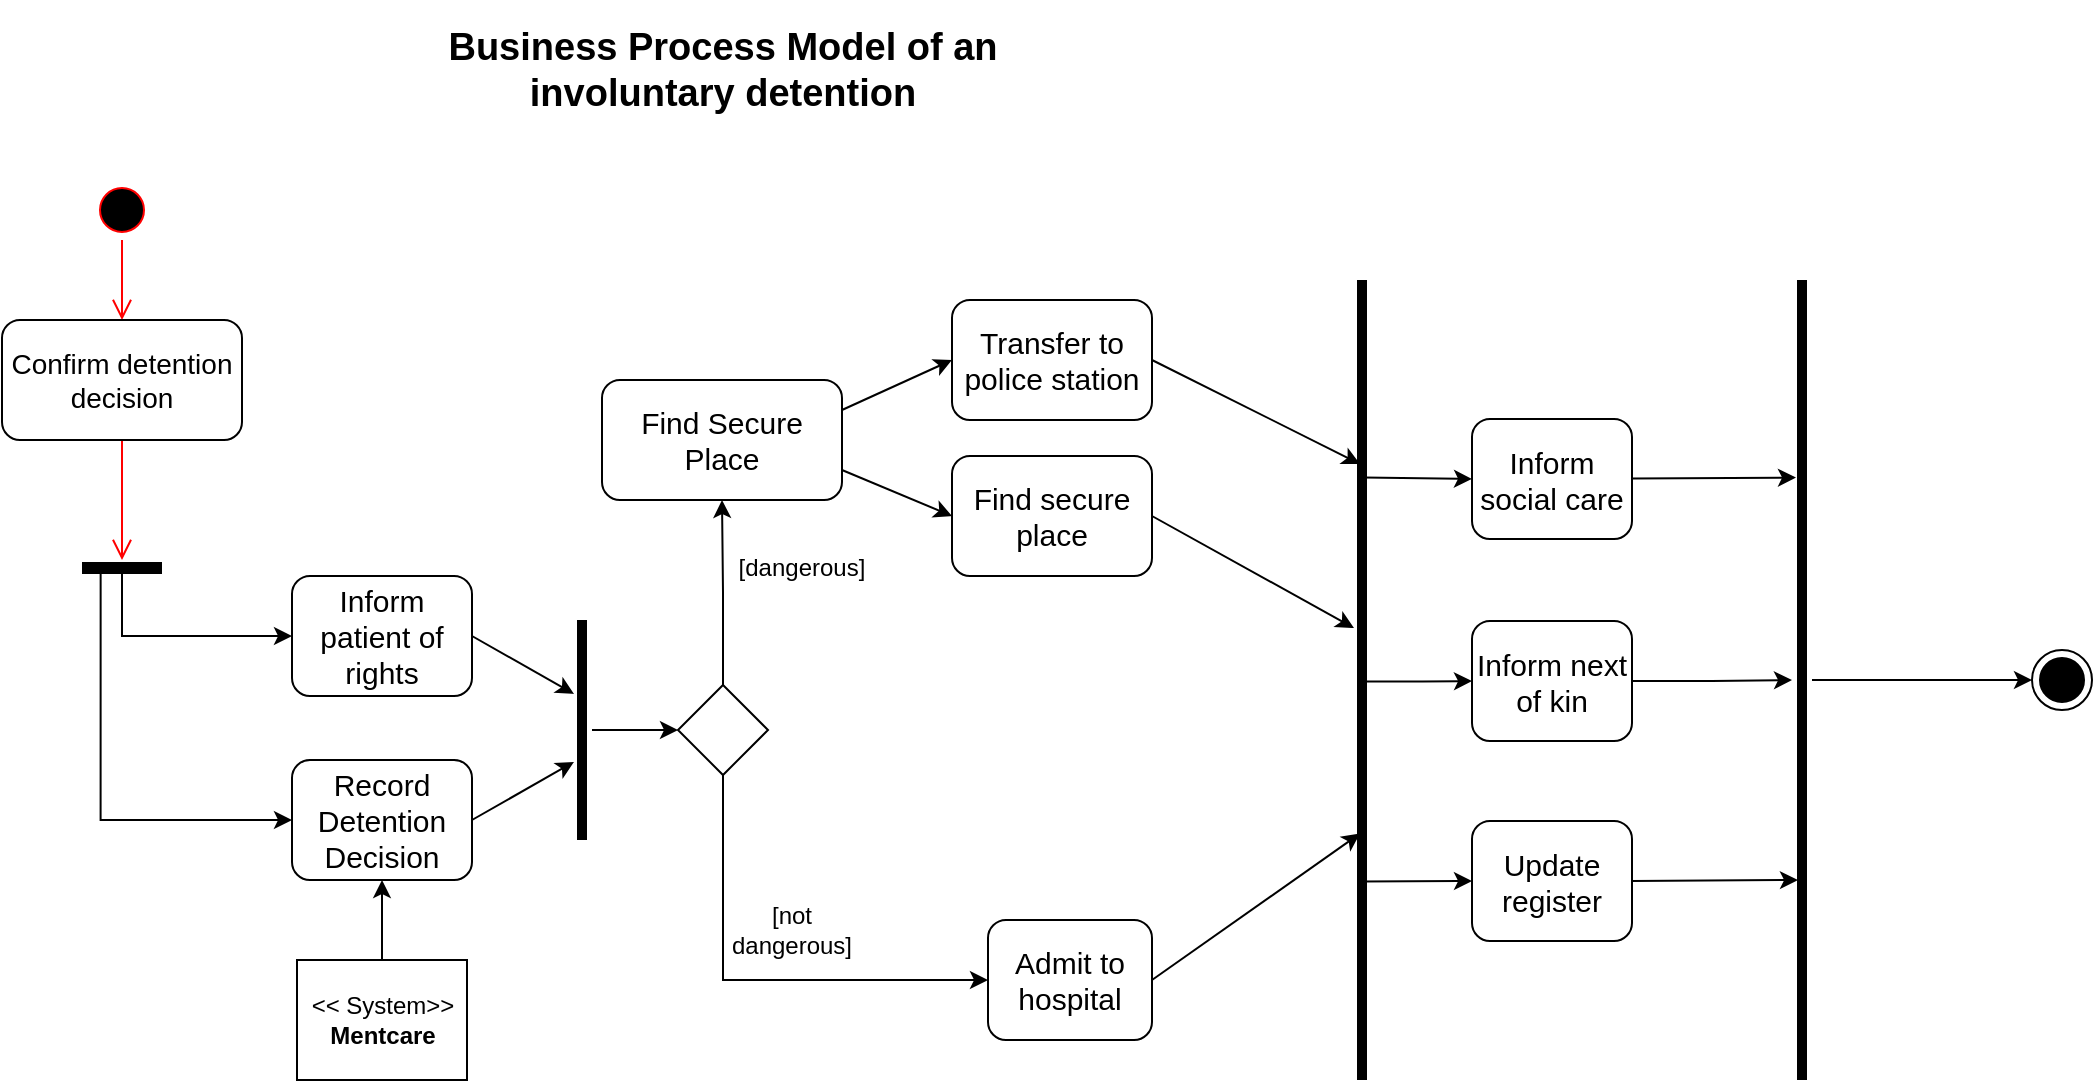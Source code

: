 <mxfile version="24.3.0" type="device">
  <diagram name="Page-1" id="72BKX9EvSJI387ElQfx-">
    <mxGraphModel dx="1434" dy="790" grid="1" gridSize="10" guides="1" tooltips="1" connect="1" arrows="1" fold="1" page="1" pageScale="1" pageWidth="850" pageHeight="1100" math="0" shadow="0">
      <root>
        <mxCell id="0" />
        <mxCell id="1" parent="0" />
        <mxCell id="MwTG-p8T1Us48HjJ3gv_-1" value="" style="ellipse;html=1;shape=startState;fillColor=#000000;strokeColor=#ff0000;" vertex="1" parent="1">
          <mxGeometry x="110" y="110" width="30" height="30" as="geometry" />
        </mxCell>
        <mxCell id="MwTG-p8T1Us48HjJ3gv_-2" value="" style="edgeStyle=orthogonalEdgeStyle;html=1;verticalAlign=bottom;endArrow=open;endSize=8;strokeColor=#ff0000;rounded=0;" edge="1" source="MwTG-p8T1Us48HjJ3gv_-10" parent="1">
          <mxGeometry relative="1" as="geometry">
            <mxPoint x="125" y="300" as="targetPoint" />
          </mxGeometry>
        </mxCell>
        <mxCell id="MwTG-p8T1Us48HjJ3gv_-3" value="Business Process Model of an involuntary detention" style="text;html=1;align=center;verticalAlign=middle;whiteSpace=wrap;rounded=0;fontSize=19;fontStyle=1" vertex="1" parent="1">
          <mxGeometry x="268" y="20" width="315" height="70" as="geometry" />
        </mxCell>
        <mxCell id="MwTG-p8T1Us48HjJ3gv_-9" value="" style="edgeStyle=orthogonalEdgeStyle;html=1;verticalAlign=bottom;endArrow=open;endSize=8;strokeColor=#ff0000;rounded=0;" edge="1" parent="1" source="MwTG-p8T1Us48HjJ3gv_-1" target="MwTG-p8T1Us48HjJ3gv_-10">
          <mxGeometry relative="1" as="geometry">
            <mxPoint x="125" y="350" as="targetPoint" />
            <mxPoint x="125" y="140" as="sourcePoint" />
          </mxGeometry>
        </mxCell>
        <mxCell id="MwTG-p8T1Us48HjJ3gv_-10" value="&lt;font style=&quot;font-size: 14px;&quot;&gt;Confirm detention decision&lt;/font&gt;" style="rounded=1;whiteSpace=wrap;html=1;" vertex="1" parent="1">
          <mxGeometry x="65" y="180" width="120" height="60" as="geometry" />
        </mxCell>
        <mxCell id="MwTG-p8T1Us48HjJ3gv_-11" value="" style="line;strokeWidth=6;fillColor=none;align=left;verticalAlign=middle;spacingTop=-1;spacingLeft=3;spacingRight=3;rotatable=0;labelPosition=right;points=[];portConstraint=eastwest;strokeColor=inherit;" vertex="1" parent="1">
          <mxGeometry x="105" y="300" width="40" height="8" as="geometry" />
        </mxCell>
        <mxCell id="MwTG-p8T1Us48HjJ3gv_-12" value="&lt;font style=&quot;font-size: 15px;&quot;&gt;Inform patient of rights&lt;/font&gt;" style="rounded=1;whiteSpace=wrap;html=1;" vertex="1" parent="1">
          <mxGeometry x="210" y="308" width="90" height="60" as="geometry" />
        </mxCell>
        <mxCell id="MwTG-p8T1Us48HjJ3gv_-13" value="&lt;font style=&quot;font-size: 15px;&quot;&gt;Record Detention Decision&lt;/font&gt;" style="rounded=1;whiteSpace=wrap;html=1;" vertex="1" parent="1">
          <mxGeometry x="210" y="400" width="90" height="60" as="geometry" />
        </mxCell>
        <mxCell id="MwTG-p8T1Us48HjJ3gv_-15" style="rounded=0;orthogonalLoop=1;jettySize=auto;html=1;exitX=0.5;exitY=0.875;exitDx=0;exitDy=0;entryX=0;entryY=0.5;entryDx=0;entryDy=0;exitPerimeter=0;edgeStyle=orthogonalEdgeStyle;" edge="1" parent="1" source="MwTG-p8T1Us48HjJ3gv_-11" target="MwTG-p8T1Us48HjJ3gv_-12">
          <mxGeometry relative="1" as="geometry" />
        </mxCell>
        <mxCell id="MwTG-p8T1Us48HjJ3gv_-16" style="edgeStyle=orthogonalEdgeStyle;rounded=0;orthogonalLoop=1;jettySize=auto;html=1;exitX=0.233;exitY=0.875;exitDx=0;exitDy=0;entryX=0;entryY=0.5;entryDx=0;entryDy=0;exitPerimeter=0;" edge="1" parent="1" source="MwTG-p8T1Us48HjJ3gv_-11" target="MwTG-p8T1Us48HjJ3gv_-13">
          <mxGeometry relative="1" as="geometry" />
        </mxCell>
        <mxCell id="MwTG-p8T1Us48HjJ3gv_-18" value="" style="edgeStyle=orthogonalEdgeStyle;rounded=0;orthogonalLoop=1;jettySize=auto;html=1;" edge="1" parent="1" source="MwTG-p8T1Us48HjJ3gv_-17" target="MwTG-p8T1Us48HjJ3gv_-13">
          <mxGeometry relative="1" as="geometry" />
        </mxCell>
        <mxCell id="MwTG-p8T1Us48HjJ3gv_-17" value="&amp;lt;&amp;lt; System&amp;gt;&amp;gt;&lt;div&gt;&lt;b&gt;Mentcare&lt;/b&gt;&lt;/div&gt;" style="rounded=0;whiteSpace=wrap;html=1;" vertex="1" parent="1">
          <mxGeometry x="212.5" y="500" width="85" height="60" as="geometry" />
        </mxCell>
        <mxCell id="MwTG-p8T1Us48HjJ3gv_-28" value="" style="edgeStyle=orthogonalEdgeStyle;rounded=0;orthogonalLoop=1;jettySize=auto;html=1;" edge="1" parent="1" source="MwTG-p8T1Us48HjJ3gv_-19" target="MwTG-p8T1Us48HjJ3gv_-27">
          <mxGeometry relative="1" as="geometry" />
        </mxCell>
        <mxCell id="MwTG-p8T1Us48HjJ3gv_-19" value="" style="line;strokeWidth=5;fillColor=none;align=left;verticalAlign=middle;spacingTop=-1;spacingLeft=3;spacingRight=3;rotatable=0;labelPosition=right;points=[];portConstraint=eastwest;strokeColor=inherit;direction=north;" vertex="1" parent="1">
          <mxGeometry x="350" y="330" width="10" height="110" as="geometry" />
        </mxCell>
        <mxCell id="MwTG-p8T1Us48HjJ3gv_-20" style="rounded=0;orthogonalLoop=1;jettySize=auto;html=1;exitX=1;exitY=0.5;exitDx=0;exitDy=0;entryX=0.664;entryY=0.1;entryDx=0;entryDy=0;entryPerimeter=0;" edge="1" parent="1" source="MwTG-p8T1Us48HjJ3gv_-12" target="MwTG-p8T1Us48HjJ3gv_-19">
          <mxGeometry relative="1" as="geometry" />
        </mxCell>
        <mxCell id="MwTG-p8T1Us48HjJ3gv_-21" style="rounded=0;orthogonalLoop=1;jettySize=auto;html=1;exitX=1;exitY=0.5;exitDx=0;exitDy=0;entryX=0.355;entryY=0.1;entryDx=0;entryDy=0;entryPerimeter=0;" edge="1" parent="1" source="MwTG-p8T1Us48HjJ3gv_-13" target="MwTG-p8T1Us48HjJ3gv_-19">
          <mxGeometry relative="1" as="geometry" />
        </mxCell>
        <mxCell id="MwTG-p8T1Us48HjJ3gv_-30" value="" style="edgeStyle=orthogonalEdgeStyle;rounded=0;orthogonalLoop=1;jettySize=auto;html=1;" edge="1" parent="1" source="MwTG-p8T1Us48HjJ3gv_-27" target="MwTG-p8T1Us48HjJ3gv_-29">
          <mxGeometry relative="1" as="geometry" />
        </mxCell>
        <mxCell id="MwTG-p8T1Us48HjJ3gv_-44" style="edgeStyle=orthogonalEdgeStyle;rounded=0;orthogonalLoop=1;jettySize=auto;html=1;exitX=0.5;exitY=1;exitDx=0;exitDy=0;entryX=0;entryY=0.5;entryDx=0;entryDy=0;" edge="1" parent="1" source="MwTG-p8T1Us48HjJ3gv_-27" target="MwTG-p8T1Us48HjJ3gv_-42">
          <mxGeometry relative="1" as="geometry" />
        </mxCell>
        <mxCell id="MwTG-p8T1Us48HjJ3gv_-27" value="" style="rhombus;whiteSpace=wrap;html=1;align=left;fillColor=none;strokeColor=inherit;strokeWidth=1;labelBackgroundColor=default;spacingTop=-1;spacingLeft=3;spacingRight=3;" vertex="1" parent="1">
          <mxGeometry x="403" y="362.5" width="45" height="45" as="geometry" />
        </mxCell>
        <mxCell id="MwTG-p8T1Us48HjJ3gv_-39" style="rounded=0;orthogonalLoop=1;jettySize=auto;html=1;exitX=1;exitY=0.25;exitDx=0;exitDy=0;entryX=0;entryY=0.5;entryDx=0;entryDy=0;" edge="1" parent="1" source="MwTG-p8T1Us48HjJ3gv_-29" target="MwTG-p8T1Us48HjJ3gv_-36">
          <mxGeometry relative="1" as="geometry" />
        </mxCell>
        <mxCell id="MwTG-p8T1Us48HjJ3gv_-40" style="rounded=0;orthogonalLoop=1;jettySize=auto;html=1;exitX=1;exitY=0.75;exitDx=0;exitDy=0;entryX=0;entryY=0.5;entryDx=0;entryDy=0;" edge="1" parent="1" source="MwTG-p8T1Us48HjJ3gv_-29" target="MwTG-p8T1Us48HjJ3gv_-38">
          <mxGeometry relative="1" as="geometry" />
        </mxCell>
        <mxCell id="MwTG-p8T1Us48HjJ3gv_-29" value="&lt;font style=&quot;font-size: 15px;&quot;&gt;Find Secure Place&lt;/font&gt;" style="rounded=1;whiteSpace=wrap;html=1;align=center;fillColor=none;strokeColor=inherit;strokeWidth=1;labelBackgroundColor=default;spacingTop=-1;spacingLeft=3;spacingRight=3;" vertex="1" parent="1">
          <mxGeometry x="365" y="210" width="120" height="60" as="geometry" />
        </mxCell>
        <mxCell id="MwTG-p8T1Us48HjJ3gv_-31" value="[dangerous]" style="text;html=1;align=center;verticalAlign=middle;whiteSpace=wrap;rounded=0;" vertex="1" parent="1">
          <mxGeometry x="430" y="289" width="70" height="30" as="geometry" />
        </mxCell>
        <mxCell id="MwTG-p8T1Us48HjJ3gv_-34" value="&lt;div&gt;[not&lt;/div&gt;dangerous]" style="text;html=1;align=center;verticalAlign=middle;whiteSpace=wrap;rounded=0;" vertex="1" parent="1">
          <mxGeometry x="425" y="470" width="70" height="30" as="geometry" />
        </mxCell>
        <mxCell id="MwTG-p8T1Us48HjJ3gv_-36" value="Transfer to police station" style="rounded=1;whiteSpace=wrap;html=1;fontSize=15;" vertex="1" parent="1">
          <mxGeometry x="540" y="170" width="100" height="60" as="geometry" />
        </mxCell>
        <mxCell id="MwTG-p8T1Us48HjJ3gv_-47" style="rounded=0;orthogonalLoop=1;jettySize=auto;html=1;exitX=1;exitY=0.5;exitDx=0;exitDy=0;entryX=0.565;entryY=0.1;entryDx=0;entryDy=0;entryPerimeter=0;" edge="1" parent="1" source="MwTG-p8T1Us48HjJ3gv_-38" target="MwTG-p8T1Us48HjJ3gv_-45">
          <mxGeometry relative="1" as="geometry" />
        </mxCell>
        <mxCell id="MwTG-p8T1Us48HjJ3gv_-38" value="Find secure place" style="rounded=1;whiteSpace=wrap;html=1;fontSize=15;" vertex="1" parent="1">
          <mxGeometry x="540" y="248" width="100" height="60" as="geometry" />
        </mxCell>
        <mxCell id="MwTG-p8T1Us48HjJ3gv_-42" value="&lt;font style=&quot;font-size: 15px;&quot;&gt;Admit to hospital&lt;/font&gt;" style="rounded=1;whiteSpace=wrap;html=1;align=center;fillColor=none;strokeColor=inherit;strokeWidth=1;labelBackgroundColor=default;spacingTop=-1;spacingLeft=3;spacingRight=3;" vertex="1" parent="1">
          <mxGeometry x="558" y="480" width="82" height="60" as="geometry" />
        </mxCell>
        <mxCell id="MwTG-p8T1Us48HjJ3gv_-45" value="" style="line;strokeWidth=5;fillColor=none;align=left;verticalAlign=middle;spacingTop=-1;spacingLeft=3;spacingRight=3;rotatable=0;labelPosition=right;points=[];portConstraint=eastwest;strokeColor=inherit;direction=north;" vertex="1" parent="1">
          <mxGeometry x="740" y="160" width="10" height="400" as="geometry" />
        </mxCell>
        <mxCell id="MwTG-p8T1Us48HjJ3gv_-46" style="rounded=0;orthogonalLoop=1;jettySize=auto;html=1;exitX=1;exitY=0.5;exitDx=0;exitDy=0;entryX=0.77;entryY=0.4;entryDx=0;entryDy=0;entryPerimeter=0;" edge="1" parent="1" source="MwTG-p8T1Us48HjJ3gv_-36" target="MwTG-p8T1Us48HjJ3gv_-45">
          <mxGeometry relative="1" as="geometry" />
        </mxCell>
        <mxCell id="MwTG-p8T1Us48HjJ3gv_-48" style="rounded=0;orthogonalLoop=1;jettySize=auto;html=1;exitX=1;exitY=0.5;exitDx=0;exitDy=0;entryX=0.308;entryY=0.4;entryDx=0;entryDy=0;entryPerimeter=0;" edge="1" parent="1" source="MwTG-p8T1Us48HjJ3gv_-42" target="MwTG-p8T1Us48HjJ3gv_-45">
          <mxGeometry relative="1" as="geometry" />
        </mxCell>
        <mxCell id="MwTG-p8T1Us48HjJ3gv_-49" value="Inform social care" style="rounded=1;whiteSpace=wrap;html=1;fontSize=15;" vertex="1" parent="1">
          <mxGeometry x="800" y="229.5" width="80" height="60" as="geometry" />
        </mxCell>
        <mxCell id="MwTG-p8T1Us48HjJ3gv_-61" value="" style="edgeStyle=orthogonalEdgeStyle;rounded=0;orthogonalLoop=1;jettySize=auto;html=1;" edge="1" parent="1" source="MwTG-p8T1Us48HjJ3gv_-50" target="MwTG-p8T1Us48HjJ3gv_-56">
          <mxGeometry relative="1" as="geometry" />
        </mxCell>
        <mxCell id="MwTG-p8T1Us48HjJ3gv_-50" value="Inform next of kin" style="rounded=1;whiteSpace=wrap;html=1;fontSize=15;" vertex="1" parent="1">
          <mxGeometry x="800" y="330.5" width="80" height="60" as="geometry" />
        </mxCell>
        <mxCell id="MwTG-p8T1Us48HjJ3gv_-51" value="Update register" style="rounded=1;whiteSpace=wrap;html=1;fontSize=15;" vertex="1" parent="1">
          <mxGeometry x="800" y="430.5" width="80" height="60" as="geometry" />
        </mxCell>
        <mxCell id="MwTG-p8T1Us48HjJ3gv_-53" style="rounded=0;orthogonalLoop=1;jettySize=auto;html=1;exitX=0.753;exitY=0.6;exitDx=0;exitDy=0;entryX=0;entryY=0.5;entryDx=0;entryDy=0;exitPerimeter=0;" edge="1" parent="1" source="MwTG-p8T1Us48HjJ3gv_-45" target="MwTG-p8T1Us48HjJ3gv_-49">
          <mxGeometry relative="1" as="geometry" />
        </mxCell>
        <mxCell id="MwTG-p8T1Us48HjJ3gv_-54" style="edgeStyle=orthogonalEdgeStyle;rounded=0;orthogonalLoop=1;jettySize=auto;html=1;exitX=0.498;exitY=0.4;exitDx=0;exitDy=0;entryX=0;entryY=0.5;entryDx=0;entryDy=0;exitPerimeter=0;" edge="1" parent="1" source="MwTG-p8T1Us48HjJ3gv_-45" target="MwTG-p8T1Us48HjJ3gv_-50">
          <mxGeometry relative="1" as="geometry" />
        </mxCell>
        <mxCell id="MwTG-p8T1Us48HjJ3gv_-55" style="rounded=0;orthogonalLoop=1;jettySize=auto;html=1;exitX=0.248;exitY=0.5;exitDx=0;exitDy=0;entryX=0;entryY=0.5;entryDx=0;entryDy=0;exitPerimeter=0;" edge="1" parent="1" source="MwTG-p8T1Us48HjJ3gv_-45" target="MwTG-p8T1Us48HjJ3gv_-51">
          <mxGeometry relative="1" as="geometry" />
        </mxCell>
        <mxCell id="MwTG-p8T1Us48HjJ3gv_-64" value="" style="edgeStyle=orthogonalEdgeStyle;rounded=0;orthogonalLoop=1;jettySize=auto;html=1;" edge="1" parent="1" source="MwTG-p8T1Us48HjJ3gv_-56" target="MwTG-p8T1Us48HjJ3gv_-63">
          <mxGeometry relative="1" as="geometry" />
        </mxCell>
        <mxCell id="MwTG-p8T1Us48HjJ3gv_-56" value="" style="line;strokeWidth=5;fillColor=none;align=left;verticalAlign=middle;spacingTop=-1;spacingLeft=3;spacingRight=3;rotatable=0;labelPosition=right;points=[];portConstraint=eastwest;strokeColor=inherit;direction=north;" vertex="1" parent="1">
          <mxGeometry x="960" y="160" width="10" height="400" as="geometry" />
        </mxCell>
        <mxCell id="MwTG-p8T1Us48HjJ3gv_-60" style="rounded=0;orthogonalLoop=1;jettySize=auto;html=1;entryX=0.753;entryY=0.2;entryDx=0;entryDy=0;entryPerimeter=0;" edge="1" parent="1" source="MwTG-p8T1Us48HjJ3gv_-49" target="MwTG-p8T1Us48HjJ3gv_-56">
          <mxGeometry relative="1" as="geometry" />
        </mxCell>
        <mxCell id="MwTG-p8T1Us48HjJ3gv_-62" style="rounded=0;orthogonalLoop=1;jettySize=auto;html=1;exitX=1;exitY=0.5;exitDx=0;exitDy=0;entryX=0.25;entryY=0.3;entryDx=0;entryDy=0;entryPerimeter=0;" edge="1" parent="1" source="MwTG-p8T1Us48HjJ3gv_-51" target="MwTG-p8T1Us48HjJ3gv_-56">
          <mxGeometry relative="1" as="geometry" />
        </mxCell>
        <mxCell id="MwTG-p8T1Us48HjJ3gv_-63" value="" style="ellipse;html=1;shape=endState;fillColor=#000000;strokeColor=#000000;" vertex="1" parent="1">
          <mxGeometry x="1080" y="345" width="30" height="30" as="geometry" />
        </mxCell>
      </root>
    </mxGraphModel>
  </diagram>
</mxfile>

